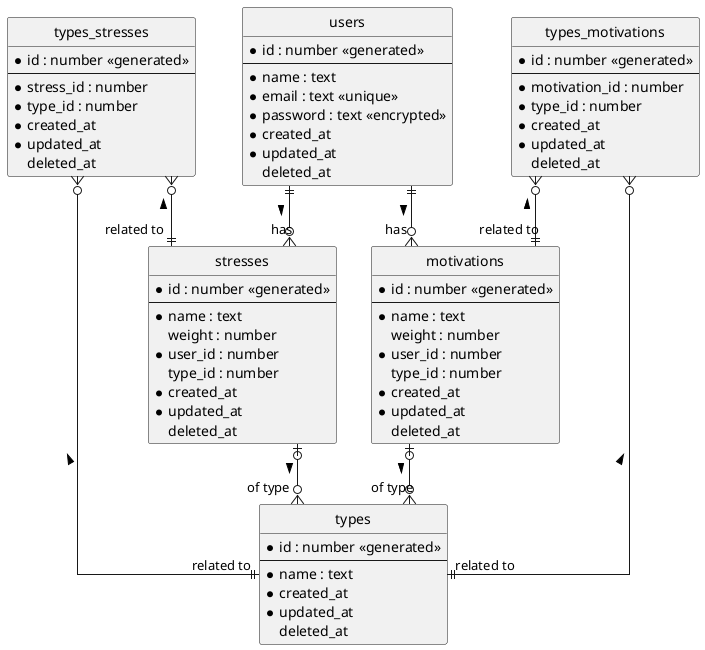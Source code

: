 @startuml yonde

' hide the spot
hide circle
' avoid problems with angled crows feet
skinparam linetype ortho

entity users {
  * id : number <<generated>>
  --
  * name : text
  * email : text <<unique>>
  * password : text <<encrypted>>
  * created_at
  * updated_at
    deleted_at
}

entity motivations {
  * id : number <<generated>>
  --
  * name : text
  weight : number
  * user_id : number
  type_id : number
  * created_at
  * updated_at
    deleted_at
}

entity stresses {
  * id : number <<generated>>
  --
  * name : text
  weight : number
  * user_id : number
  type_id : number
  * created_at
  * updated_at
    deleted_at
}

entity types {
  * id : number <<generated>>
  --
  * name : text
  * created_at
  * updated_at
    deleted_at
}

entity types_motivations {
  * id : number <<generated>>
  --
  * motivation_id : number
  * type_id : number
  * created_at
  * updated_at
    deleted_at
}

entity types_stresses {
  * id : number <<generated>>
  --
  * stress_id : number
  * type_id : number
  * created_at
  * updated_at
    deleted_at
}

users ||--o{ motivations : > "has"
users ||--o{ stresses : > "has"
motivations |o--o{ types : > "of type"
stresses |o--o{ types : > "of type"
types_motivations }o--|| motivations : < "related to"
types_motivations }o--|| types : < "related to"
types_stresses }o--|| stresses : < "related to"
types_stresses }o--|| types : < "related to"

@enduml
